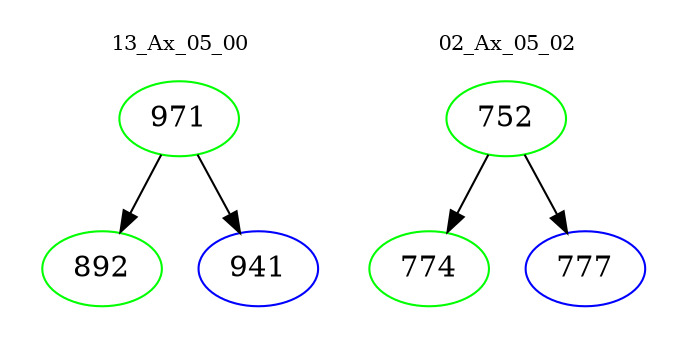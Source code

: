 digraph{
subgraph cluster_0 {
color = white
label = "13_Ax_05_00";
fontsize=10;
T0_971 [label="971", color="green"]
T0_971 -> T0_892 [color="black"]
T0_892 [label="892", color="green"]
T0_971 -> T0_941 [color="black"]
T0_941 [label="941", color="blue"]
}
subgraph cluster_1 {
color = white
label = "02_Ax_05_02";
fontsize=10;
T1_752 [label="752", color="green"]
T1_752 -> T1_774 [color="black"]
T1_774 [label="774", color="green"]
T1_752 -> T1_777 [color="black"]
T1_777 [label="777", color="blue"]
}
}

